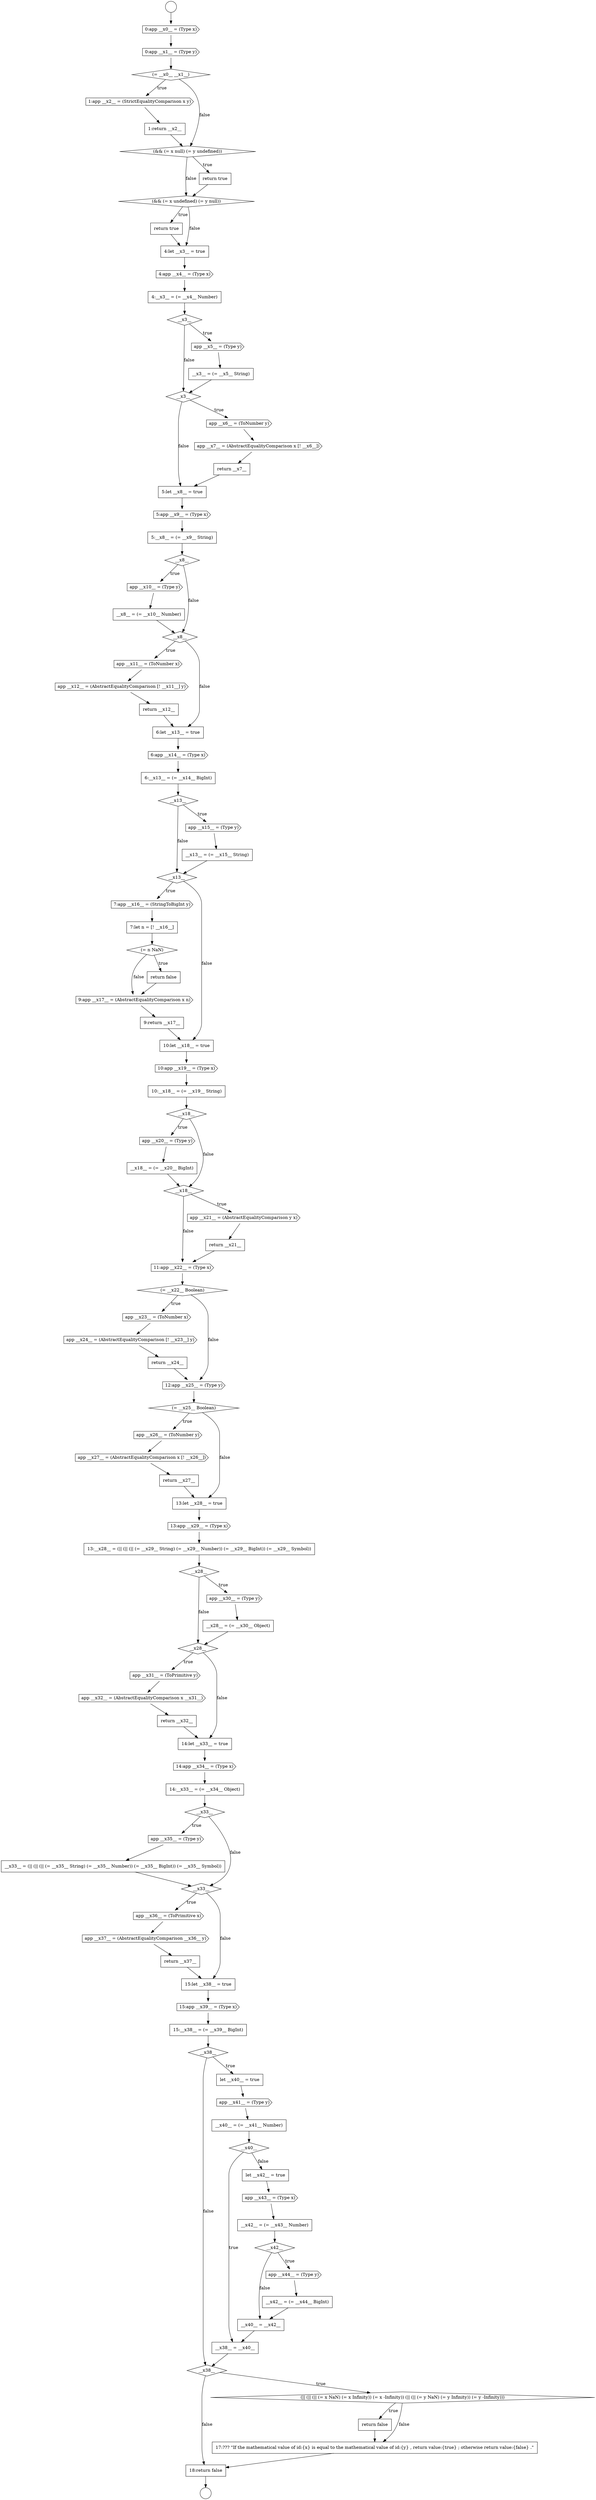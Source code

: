 digraph {
  node5 [shape=cds, label=<<font color="black">1:app __x2__ = (StrictEqualityComparison x y)</font>> color="black" fillcolor="white" style=filled]
  node84 [shape=cds, label=<<font color="black">15:app __x39__ = (Type x)</font>> color="black" fillcolor="white" style=filled]
  node69 [shape=diamond, label=<<font color="black">__x28__</font>> color="black" fillcolor="white" style=filled]
  node101 [shape=none, margin=0, label=<<font color="black">
    <table border="0" cellborder="1" cellspacing="0" cellpadding="10">
      <tr><td align="left">return false</td></tr>
    </table>
  </font>> color="black" fillcolor="white" style=filled]
  node0 [shape=circle label=" " color="black" fillcolor="white" style=filled]
  node88 [shape=cds, label=<<font color="black">app __x41__ = (Type y)</font>> color="black" fillcolor="white" style=filled]
  node10 [shape=none, margin=0, label=<<font color="black">
    <table border="0" cellborder="1" cellspacing="0" cellpadding="10">
      <tr><td align="left">return true</td></tr>
    </table>
  </font>> color="black" fillcolor="white" style=filled]
  node56 [shape=cds, label=<<font color="black">app __x24__ = (AbstractEqualityComparison [! __x23__] y)</font>> color="black" fillcolor="white" style=filled]
  node42 [shape=cds, label=<<font color="black">9:app __x17__ = (AbstractEqualityComparison x n)</font>> color="black" fillcolor="white" style=filled]
  node24 [shape=diamond, label=<<font color="black">__x8__</font>> color="black" fillcolor="white" style=filled]
  node37 [shape=diamond, label=<<font color="black">__x13__</font>> color="black" fillcolor="white" style=filled]
  node25 [shape=cds, label=<<font color="black">app __x10__ = (Type y)</font>> color="black" fillcolor="white" style=filled]
  node52 [shape=none, margin=0, label=<<font color="black">
    <table border="0" cellborder="1" cellspacing="0" cellpadding="10">
      <tr><td align="left">return __x21__</td></tr>
    </table>
  </font>> color="black" fillcolor="white" style=filled]
  node14 [shape=diamond, label=<<font color="black">__x3__</font>> color="black" fillcolor="white" style=filled]
  node20 [shape=none, margin=0, label=<<font color="black">
    <table border="0" cellborder="1" cellspacing="0" cellpadding="10">
      <tr><td align="left">return __x7__</td></tr>
    </table>
  </font>> color="black" fillcolor="white" style=filled]
  node46 [shape=none, margin=0, label=<<font color="black">
    <table border="0" cellborder="1" cellspacing="0" cellpadding="10">
      <tr><td align="left">10:__x18__ = (= __x19__ String)</td></tr>
    </table>
  </font>> color="black" fillcolor="white" style=filled]
  node93 [shape=none, margin=0, label=<<font color="black">
    <table border="0" cellborder="1" cellspacing="0" cellpadding="10">
      <tr><td align="left">__x42__ = (= __x43__ Number)</td></tr>
    </table>
  </font>> color="black" fillcolor="white" style=filled]
  node57 [shape=none, margin=0, label=<<font color="black">
    <table border="0" cellborder="1" cellspacing="0" cellpadding="10">
      <tr><td align="left">return __x24__</td></tr>
    </table>
  </font>> color="black" fillcolor="white" style=filled]
  node78 [shape=none, margin=0, label=<<font color="black">
    <table border="0" cellborder="1" cellspacing="0" cellpadding="10">
      <tr><td align="left">__x33__ = (|| (|| (|| (= __x35__ String) (= __x35__ Number)) (= __x35__ BigInt)) (= __x35__ Symbol))</td></tr>
    </table>
  </font>> color="black" fillcolor="white" style=filled]
  node29 [shape=cds, label=<<font color="black">app __x12__ = (AbstractEqualityComparison [! __x11__] y)</font>> color="black" fillcolor="white" style=filled]
  node61 [shape=cds, label=<<font color="black">app __x27__ = (AbstractEqualityComparison x [! __x26__])</font>> color="black" fillcolor="white" style=filled]
  node89 [shape=none, margin=0, label=<<font color="black">
    <table border="0" cellborder="1" cellspacing="0" cellpadding="10">
      <tr><td align="left">__x40__ = (= __x41__ Number)</td></tr>
    </table>
  </font>> color="black" fillcolor="white" style=filled]
  node1 [shape=circle label=" " color="black" fillcolor="white" style=filled]
  node74 [shape=cds, label=<<font color="black">14:app __x34__ = (Type x)</font>> color="black" fillcolor="white" style=filled]
  node6 [shape=none, margin=0, label=<<font color="black">
    <table border="0" cellborder="1" cellspacing="0" cellpadding="10">
      <tr><td align="left">1:return __x2__</td></tr>
    </table>
  </font>> color="black" fillcolor="white" style=filled]
  node60 [shape=cds, label=<<font color="black">app __x26__ = (ToNumber y)</font>> color="black" fillcolor="white" style=filled]
  node85 [shape=none, margin=0, label=<<font color="black">
    <table border="0" cellborder="1" cellspacing="0" cellpadding="10">
      <tr><td align="left">15:__x38__ = (= __x39__ BigInt)</td></tr>
    </table>
  </font>> color="black" fillcolor="white" style=filled]
  node102 [shape=none, margin=0, label=<<font color="black">
    <table border="0" cellborder="1" cellspacing="0" cellpadding="10">
      <tr><td align="left">17:??? &quot;If the mathematical value of id:{x} is equal to the mathematical value of id:{y} , return value:{true} ; otherwise return value:{false} .&quot;</td></tr>
    </table>
  </font>> color="black" fillcolor="white" style=filled]
  node70 [shape=cds, label=<<font color="black">app __x31__ = (ToPrimitive y)</font>> color="black" fillcolor="white" style=filled]
  node21 [shape=none, margin=0, label=<<font color="black">
    <table border="0" cellborder="1" cellspacing="0" cellpadding="10">
      <tr><td align="left">5:let __x8__ = true</td></tr>
    </table>
  </font>> color="black" fillcolor="white" style=filled]
  node33 [shape=none, margin=0, label=<<font color="black">
    <table border="0" cellborder="1" cellspacing="0" cellpadding="10">
      <tr><td align="left">6:__x13__ = (= __x14__ BigInt)</td></tr>
    </table>
  </font>> color="black" fillcolor="white" style=filled]
  node28 [shape=cds, label=<<font color="black">app __x11__ = (ToNumber x)</font>> color="black" fillcolor="white" style=filled]
  node38 [shape=cds, label=<<font color="black">7:app __x16__ = (StringToBigInt y)</font>> color="black" fillcolor="white" style=filled]
  node92 [shape=cds, label=<<font color="black">app __x43__ = (Type x)</font>> color="black" fillcolor="white" style=filled]
  node65 [shape=none, margin=0, label=<<font color="black">
    <table border="0" cellborder="1" cellspacing="0" cellpadding="10">
      <tr><td align="left">13:__x28__ = (|| (|| (|| (= __x29__ String) (= __x29__ Number)) (= __x29__ BigInt)) (= __x29__ Symbol))</td></tr>
    </table>
  </font>> color="black" fillcolor="white" style=filled]
  node97 [shape=none, margin=0, label=<<font color="black">
    <table border="0" cellborder="1" cellspacing="0" cellpadding="10">
      <tr><td align="left">__x40__ = __x42__</td></tr>
    </table>
  </font>> color="black" fillcolor="white" style=filled]
  node9 [shape=diamond, label=<<font color="black">(&amp;&amp; (= x undefined) (= y null))</font>> color="black" fillcolor="white" style=filled]
  node53 [shape=cds, label=<<font color="black">11:app __x22__ = (Type x)</font>> color="black" fillcolor="white" style=filled]
  node77 [shape=cds, label=<<font color="black">app __x35__ = (Type y)</font>> color="black" fillcolor="white" style=filled]
  node96 [shape=none, margin=0, label=<<font color="black">
    <table border="0" cellborder="1" cellspacing="0" cellpadding="10">
      <tr><td align="left">__x42__ = (= __x44__ BigInt)</td></tr>
    </table>
  </font>> color="black" fillcolor="white" style=filled]
  node13 [shape=none, margin=0, label=<<font color="black">
    <table border="0" cellborder="1" cellspacing="0" cellpadding="10">
      <tr><td align="left">4:__x3__ = (= __x4__ Number)</td></tr>
    </table>
  </font>> color="black" fillcolor="white" style=filled]
  node41 [shape=none, margin=0, label=<<font color="black">
    <table border="0" cellborder="1" cellspacing="0" cellpadding="10">
      <tr><td align="left">return false</td></tr>
    </table>
  </font>> color="black" fillcolor="white" style=filled]
  node73 [shape=none, margin=0, label=<<font color="black">
    <table border="0" cellborder="1" cellspacing="0" cellpadding="10">
      <tr><td align="left">14:let __x33__ = true</td></tr>
    </table>
  </font>> color="black" fillcolor="white" style=filled]
  node2 [shape=cds, label=<<font color="black">0:app __x0__ = (Type x)</font>> color="black" fillcolor="white" style=filled]
  node45 [shape=cds, label=<<font color="black">10:app __x19__ = (Type x)</font>> color="black" fillcolor="white" style=filled]
  node64 [shape=cds, label=<<font color="black">13:app __x29__ = (Type x)</font>> color="black" fillcolor="white" style=filled]
  node17 [shape=diamond, label=<<font color="black">__x3__</font>> color="black" fillcolor="white" style=filled]
  node32 [shape=cds, label=<<font color="black">6:app __x14__ = (Type x)</font>> color="black" fillcolor="white" style=filled]
  node34 [shape=diamond, label=<<font color="black">__x13__</font>> color="black" fillcolor="white" style=filled]
  node22 [shape=cds, label=<<font color="black">5:app __x9__ = (Type x)</font>> color="black" fillcolor="white" style=filled]
  node44 [shape=none, margin=0, label=<<font color="black">
    <table border="0" cellborder="1" cellspacing="0" cellpadding="10">
      <tr><td align="left">10:let __x18__ = true</td></tr>
    </table>
  </font>> color="black" fillcolor="white" style=filled]
  node59 [shape=diamond, label=<<font color="black">(= __x25__ Boolean)</font>> color="black" fillcolor="white" style=filled]
  node27 [shape=diamond, label=<<font color="black">__x8__</font>> color="black" fillcolor="white" style=filled]
  node71 [shape=cds, label=<<font color="black">app __x32__ = (AbstractEqualityComparison x __x31__)</font>> color="black" fillcolor="white" style=filled]
  node12 [shape=cds, label=<<font color="black">4:app __x4__ = (Type x)</font>> color="black" fillcolor="white" style=filled]
  node54 [shape=diamond, label=<<font color="black">(= __x22__ Boolean)</font>> color="black" fillcolor="white" style=filled]
  node49 [shape=none, margin=0, label=<<font color="black">
    <table border="0" cellborder="1" cellspacing="0" cellpadding="10">
      <tr><td align="left">__x18__ = (= __x20__ BigInt)</td></tr>
    </table>
  </font>> color="black" fillcolor="white" style=filled]
  node86 [shape=diamond, label=<<font color="black">__x38__</font>> color="black" fillcolor="white" style=filled]
  node81 [shape=cds, label=<<font color="black">app __x37__ = (AbstractEqualityComparison __x36__ y)</font>> color="black" fillcolor="white" style=filled]
  node76 [shape=diamond, label=<<font color="black">__x33__</font>> color="black" fillcolor="white" style=filled]
  node7 [shape=diamond, label=<<font color="black">(&amp;&amp; (= x null) (= y undefined))</font>> color="black" fillcolor="white" style=filled]
  node39 [shape=none, margin=0, label=<<font color="black">
    <table border="0" cellborder="1" cellspacing="0" cellpadding="10">
      <tr><td align="left">7:let n = [! __x16__]</td></tr>
    </table>
  </font>> color="black" fillcolor="white" style=filled]
  node98 [shape=none, margin=0, label=<<font color="black">
    <table border="0" cellborder="1" cellspacing="0" cellpadding="10">
      <tr><td align="left">__x38__ = __x40__</td></tr>
    </table>
  </font>> color="black" fillcolor="white" style=filled]
  node103 [shape=none, margin=0, label=<<font color="black">
    <table border="0" cellborder="1" cellspacing="0" cellpadding="10">
      <tr><td align="left">18:return false</td></tr>
    </table>
  </font>> color="black" fillcolor="white" style=filled]
  node91 [shape=none, margin=0, label=<<font color="black">
    <table border="0" cellborder="1" cellspacing="0" cellpadding="10">
      <tr><td align="left">let __x42__ = true</td></tr>
    </table>
  </font>> color="black" fillcolor="white" style=filled]
  node66 [shape=diamond, label=<<font color="black">__x28__</font>> color="black" fillcolor="white" style=filled]
  node3 [shape=cds, label=<<font color="black">0:app __x1__ = (Type y)</font>> color="black" fillcolor="white" style=filled]
  node80 [shape=cds, label=<<font color="black">app __x36__ = (ToPrimitive x)</font>> color="black" fillcolor="white" style=filled]
  node35 [shape=cds, label=<<font color="black">app __x15__ = (Type y)</font>> color="black" fillcolor="white" style=filled]
  node48 [shape=cds, label=<<font color="black">app __x20__ = (Type y)</font>> color="black" fillcolor="white" style=filled]
  node63 [shape=none, margin=0, label=<<font color="black">
    <table border="0" cellborder="1" cellspacing="0" cellpadding="10">
      <tr><td align="left">13:let __x28__ = true</td></tr>
    </table>
  </font>> color="black" fillcolor="white" style=filled]
  node18 [shape=cds, label=<<font color="black">app __x6__ = (ToNumber y)</font>> color="black" fillcolor="white" style=filled]
  node95 [shape=cds, label=<<font color="black">app __x44__ = (Type y)</font>> color="black" fillcolor="white" style=filled]
  node50 [shape=diamond, label=<<font color="black">__x18__</font>> color="black" fillcolor="white" style=filled]
  node67 [shape=cds, label=<<font color="black">app __x30__ = (Type y)</font>> color="black" fillcolor="white" style=filled]
  node16 [shape=none, margin=0, label=<<font color="black">
    <table border="0" cellborder="1" cellspacing="0" cellpadding="10">
      <tr><td align="left">__x3__ = (= __x5__ String)</td></tr>
    </table>
  </font>> color="black" fillcolor="white" style=filled]
  node31 [shape=none, margin=0, label=<<font color="black">
    <table border="0" cellborder="1" cellspacing="0" cellpadding="10">
      <tr><td align="left">6:let __x13__ = true</td></tr>
    </table>
  </font>> color="black" fillcolor="white" style=filled]
  node11 [shape=none, margin=0, label=<<font color="black">
    <table border="0" cellborder="1" cellspacing="0" cellpadding="10">
      <tr><td align="left">4:let __x3__ = true</td></tr>
    </table>
  </font>> color="black" fillcolor="white" style=filled]
  node72 [shape=none, margin=0, label=<<font color="black">
    <table border="0" cellborder="1" cellspacing="0" cellpadding="10">
      <tr><td align="left">return __x32__</td></tr>
    </table>
  </font>> color="black" fillcolor="white" style=filled]
  node43 [shape=none, margin=0, label=<<font color="black">
    <table border="0" cellborder="1" cellspacing="0" cellpadding="10">
      <tr><td align="left">9:return __x17__</td></tr>
    </table>
  </font>> color="black" fillcolor="white" style=filled]
  node99 [shape=diamond, label=<<font color="black">__x38__</font>> color="black" fillcolor="white" style=filled]
  node87 [shape=none, margin=0, label=<<font color="black">
    <table border="0" cellborder="1" cellspacing="0" cellpadding="10">
      <tr><td align="left">let __x40__ = true</td></tr>
    </table>
  </font>> color="black" fillcolor="white" style=filled]
  node40 [shape=diamond, label=<<font color="black">(= n NaN)</font>> color="black" fillcolor="white" style=filled]
  node26 [shape=none, margin=0, label=<<font color="black">
    <table border="0" cellborder="1" cellspacing="0" cellpadding="10">
      <tr><td align="left">__x8__ = (= __x10__ Number)</td></tr>
    </table>
  </font>> color="black" fillcolor="white" style=filled]
  node55 [shape=cds, label=<<font color="black">app __x23__ = (ToNumber x)</font>> color="black" fillcolor="white" style=filled]
  node23 [shape=none, margin=0, label=<<font color="black">
    <table border="0" cellborder="1" cellspacing="0" cellpadding="10">
      <tr><td align="left">5:__x8__ = (= __x9__ String)</td></tr>
    </table>
  </font>> color="black" fillcolor="white" style=filled]
  node8 [shape=none, margin=0, label=<<font color="black">
    <table border="0" cellborder="1" cellspacing="0" cellpadding="10">
      <tr><td align="left">return true</td></tr>
    </table>
  </font>> color="black" fillcolor="white" style=filled]
  node75 [shape=none, margin=0, label=<<font color="black">
    <table border="0" cellborder="1" cellspacing="0" cellpadding="10">
      <tr><td align="left">14:__x33__ = (= __x34__ Object)</td></tr>
    </table>
  </font>> color="black" fillcolor="white" style=filled]
  node58 [shape=cds, label=<<font color="black">12:app __x25__ = (Type y)</font>> color="black" fillcolor="white" style=filled]
  node82 [shape=none, margin=0, label=<<font color="black">
    <table border="0" cellborder="1" cellspacing="0" cellpadding="10">
      <tr><td align="left">return __x37__</td></tr>
    </table>
  </font>> color="black" fillcolor="white" style=filled]
  node36 [shape=none, margin=0, label=<<font color="black">
    <table border="0" cellborder="1" cellspacing="0" cellpadding="10">
      <tr><td align="left">__x13__ = (= __x15__ String)</td></tr>
    </table>
  </font>> color="black" fillcolor="white" style=filled]
  node30 [shape=none, margin=0, label=<<font color="black">
    <table border="0" cellborder="1" cellspacing="0" cellpadding="10">
      <tr><td align="left">return __x12__</td></tr>
    </table>
  </font>> color="black" fillcolor="white" style=filled]
  node51 [shape=cds, label=<<font color="black">app __x21__ = (AbstractEqualityComparison y x)</font>> color="black" fillcolor="white" style=filled]
  node19 [shape=cds, label=<<font color="black">app __x7__ = (AbstractEqualityComparison x [! __x6__])</font>> color="black" fillcolor="white" style=filled]
  node4 [shape=diamond, label=<<font color="black">(= __x0__ __x1__)</font>> color="black" fillcolor="white" style=filled]
  node79 [shape=diamond, label=<<font color="black">__x33__</font>> color="black" fillcolor="white" style=filled]
  node94 [shape=diamond, label=<<font color="black">__x42__</font>> color="black" fillcolor="white" style=filled]
  node47 [shape=diamond, label=<<font color="black">__x18__</font>> color="black" fillcolor="white" style=filled]
  node15 [shape=cds, label=<<font color="black">app __x5__ = (Type y)</font>> color="black" fillcolor="white" style=filled]
  node68 [shape=none, margin=0, label=<<font color="black">
    <table border="0" cellborder="1" cellspacing="0" cellpadding="10">
      <tr><td align="left">__x28__ = (= __x30__ Object)</td></tr>
    </table>
  </font>> color="black" fillcolor="white" style=filled]
  node62 [shape=none, margin=0, label=<<font color="black">
    <table border="0" cellborder="1" cellspacing="0" cellpadding="10">
      <tr><td align="left">return __x27__</td></tr>
    </table>
  </font>> color="black" fillcolor="white" style=filled]
  node90 [shape=diamond, label=<<font color="black">__x40__</font>> color="black" fillcolor="white" style=filled]
  node83 [shape=none, margin=0, label=<<font color="black">
    <table border="0" cellborder="1" cellspacing="0" cellpadding="10">
      <tr><td align="left">15:let __x38__ = true</td></tr>
    </table>
  </font>> color="black" fillcolor="white" style=filled]
  node100 [shape=diamond, label=<<font color="black">(|| (|| (|| (= x NaN) (= x Infinity)) (= x -Infinity)) (|| (|| (= y NaN) (= y Infinity)) (= y -Infinity)))</font>> color="black" fillcolor="white" style=filled]
  node71 -> node72 [ color="black"]
  node17 -> node18 [label=<<font color="black">true</font>> color="black"]
  node17 -> node21 [label=<<font color="black">false</font>> color="black"]
  node30 -> node31 [ color="black"]
  node91 -> node92 [ color="black"]
  node5 -> node6 [ color="black"]
  node53 -> node54 [ color="black"]
  node3 -> node4 [ color="black"]
  node63 -> node64 [ color="black"]
  node61 -> node62 [ color="black"]
  node28 -> node29 [ color="black"]
  node64 -> node65 [ color="black"]
  node29 -> node30 [ color="black"]
  node39 -> node40 [ color="black"]
  node67 -> node68 [ color="black"]
  node94 -> node95 [label=<<font color="black">true</font>> color="black"]
  node94 -> node97 [label=<<font color="black">false</font>> color="black"]
  node42 -> node43 [ color="black"]
  node18 -> node19 [ color="black"]
  node40 -> node41 [label=<<font color="black">true</font>> color="black"]
  node40 -> node42 [label=<<font color="black">false</font>> color="black"]
  node99 -> node100 [label=<<font color="black">true</font>> color="black"]
  node99 -> node103 [label=<<font color="black">false</font>> color="black"]
  node2 -> node3 [ color="black"]
  node62 -> node63 [ color="black"]
  node15 -> node16 [ color="black"]
  node55 -> node56 [ color="black"]
  node59 -> node60 [label=<<font color="black">true</font>> color="black"]
  node59 -> node63 [label=<<font color="black">false</font>> color="black"]
  node4 -> node5 [label=<<font color="black">true</font>> color="black"]
  node4 -> node7 [label=<<font color="black">false</font>> color="black"]
  node11 -> node12 [ color="black"]
  node69 -> node70 [label=<<font color="black">true</font>> color="black"]
  node69 -> node73 [label=<<font color="black">false</font>> color="black"]
  node9 -> node10 [label=<<font color="black">true</font>> color="black"]
  node9 -> node11 [label=<<font color="black">false</font>> color="black"]
  node83 -> node84 [ color="black"]
  node7 -> node8 [label=<<font color="black">true</font>> color="black"]
  node7 -> node9 [label=<<font color="black">false</font>> color="black"]
  node96 -> node97 [ color="black"]
  node19 -> node20 [ color="black"]
  node13 -> node14 [ color="black"]
  node35 -> node36 [ color="black"]
  node57 -> node58 [ color="black"]
  node93 -> node94 [ color="black"]
  node98 -> node99 [ color="black"]
  node12 -> node13 [ color="black"]
  node45 -> node46 [ color="black"]
  node101 -> node102 [ color="black"]
  node0 -> node2 [ color="black"]
  node47 -> node48 [label=<<font color="black">true</font>> color="black"]
  node47 -> node50 [label=<<font color="black">false</font>> color="black"]
  node75 -> node76 [ color="black"]
  node27 -> node28 [label=<<font color="black">true</font>> color="black"]
  node27 -> node31 [label=<<font color="black">false</font>> color="black"]
  node36 -> node37 [ color="black"]
  node22 -> node23 [ color="black"]
  node70 -> node71 [ color="black"]
  node6 -> node7 [ color="black"]
  node52 -> node53 [ color="black"]
  node84 -> node85 [ color="black"]
  node87 -> node88 [ color="black"]
  node14 -> node15 [label=<<font color="black">true</font>> color="black"]
  node14 -> node17 [label=<<font color="black">false</font>> color="black"]
  node43 -> node44 [ color="black"]
  node44 -> node45 [ color="black"]
  node68 -> node69 [ color="black"]
  node37 -> node38 [label=<<font color="black">true</font>> color="black"]
  node37 -> node44 [label=<<font color="black">false</font>> color="black"]
  node86 -> node87 [label=<<font color="black">true</font>> color="black"]
  node86 -> node99 [label=<<font color="black">false</font>> color="black"]
  node23 -> node24 [ color="black"]
  node31 -> node32 [ color="black"]
  node54 -> node55 [label=<<font color="black">true</font>> color="black"]
  node54 -> node58 [label=<<font color="black">false</font>> color="black"]
  node103 -> node1 [ color="black"]
  node77 -> node78 [ color="black"]
  node79 -> node80 [label=<<font color="black">true</font>> color="black"]
  node79 -> node83 [label=<<font color="black">false</font>> color="black"]
  node26 -> node27 [ color="black"]
  node72 -> node73 [ color="black"]
  node78 -> node79 [ color="black"]
  node102 -> node103 [ color="black"]
  node10 -> node11 [ color="black"]
  node66 -> node67 [label=<<font color="black">true</font>> color="black"]
  node66 -> node69 [label=<<font color="black">false</font>> color="black"]
  node88 -> node89 [ color="black"]
  node51 -> node52 [ color="black"]
  node25 -> node26 [ color="black"]
  node97 -> node98 [ color="black"]
  node8 -> node9 [ color="black"]
  node21 -> node22 [ color="black"]
  node73 -> node74 [ color="black"]
  node20 -> node21 [ color="black"]
  node60 -> node61 [ color="black"]
  node56 -> node57 [ color="black"]
  node92 -> node93 [ color="black"]
  node82 -> node83 [ color="black"]
  node50 -> node51 [label=<<font color="black">true</font>> color="black"]
  node50 -> node53 [label=<<font color="black">false</font>> color="black"]
  node16 -> node17 [ color="black"]
  node89 -> node90 [ color="black"]
  node95 -> node96 [ color="black"]
  node46 -> node47 [ color="black"]
  node58 -> node59 [ color="black"]
  node65 -> node66 [ color="black"]
  node48 -> node49 [ color="black"]
  node24 -> node25 [label=<<font color="black">true</font>> color="black"]
  node24 -> node27 [label=<<font color="black">false</font>> color="black"]
  node76 -> node77 [label=<<font color="black">true</font>> color="black"]
  node76 -> node79 [label=<<font color="black">false</font>> color="black"]
  node49 -> node50 [ color="black"]
  node81 -> node82 [ color="black"]
  node38 -> node39 [ color="black"]
  node100 -> node101 [label=<<font color="black">true</font>> color="black"]
  node100 -> node102 [label=<<font color="black">false</font>> color="black"]
  node90 -> node98 [label=<<font color="black">true</font>> color="black"]
  node90 -> node91 [label=<<font color="black">false</font>> color="black"]
  node74 -> node75 [ color="black"]
  node32 -> node33 [ color="black"]
  node85 -> node86 [ color="black"]
  node80 -> node81 [ color="black"]
  node33 -> node34 [ color="black"]
  node41 -> node42 [ color="black"]
  node34 -> node35 [label=<<font color="black">true</font>> color="black"]
  node34 -> node37 [label=<<font color="black">false</font>> color="black"]
}
